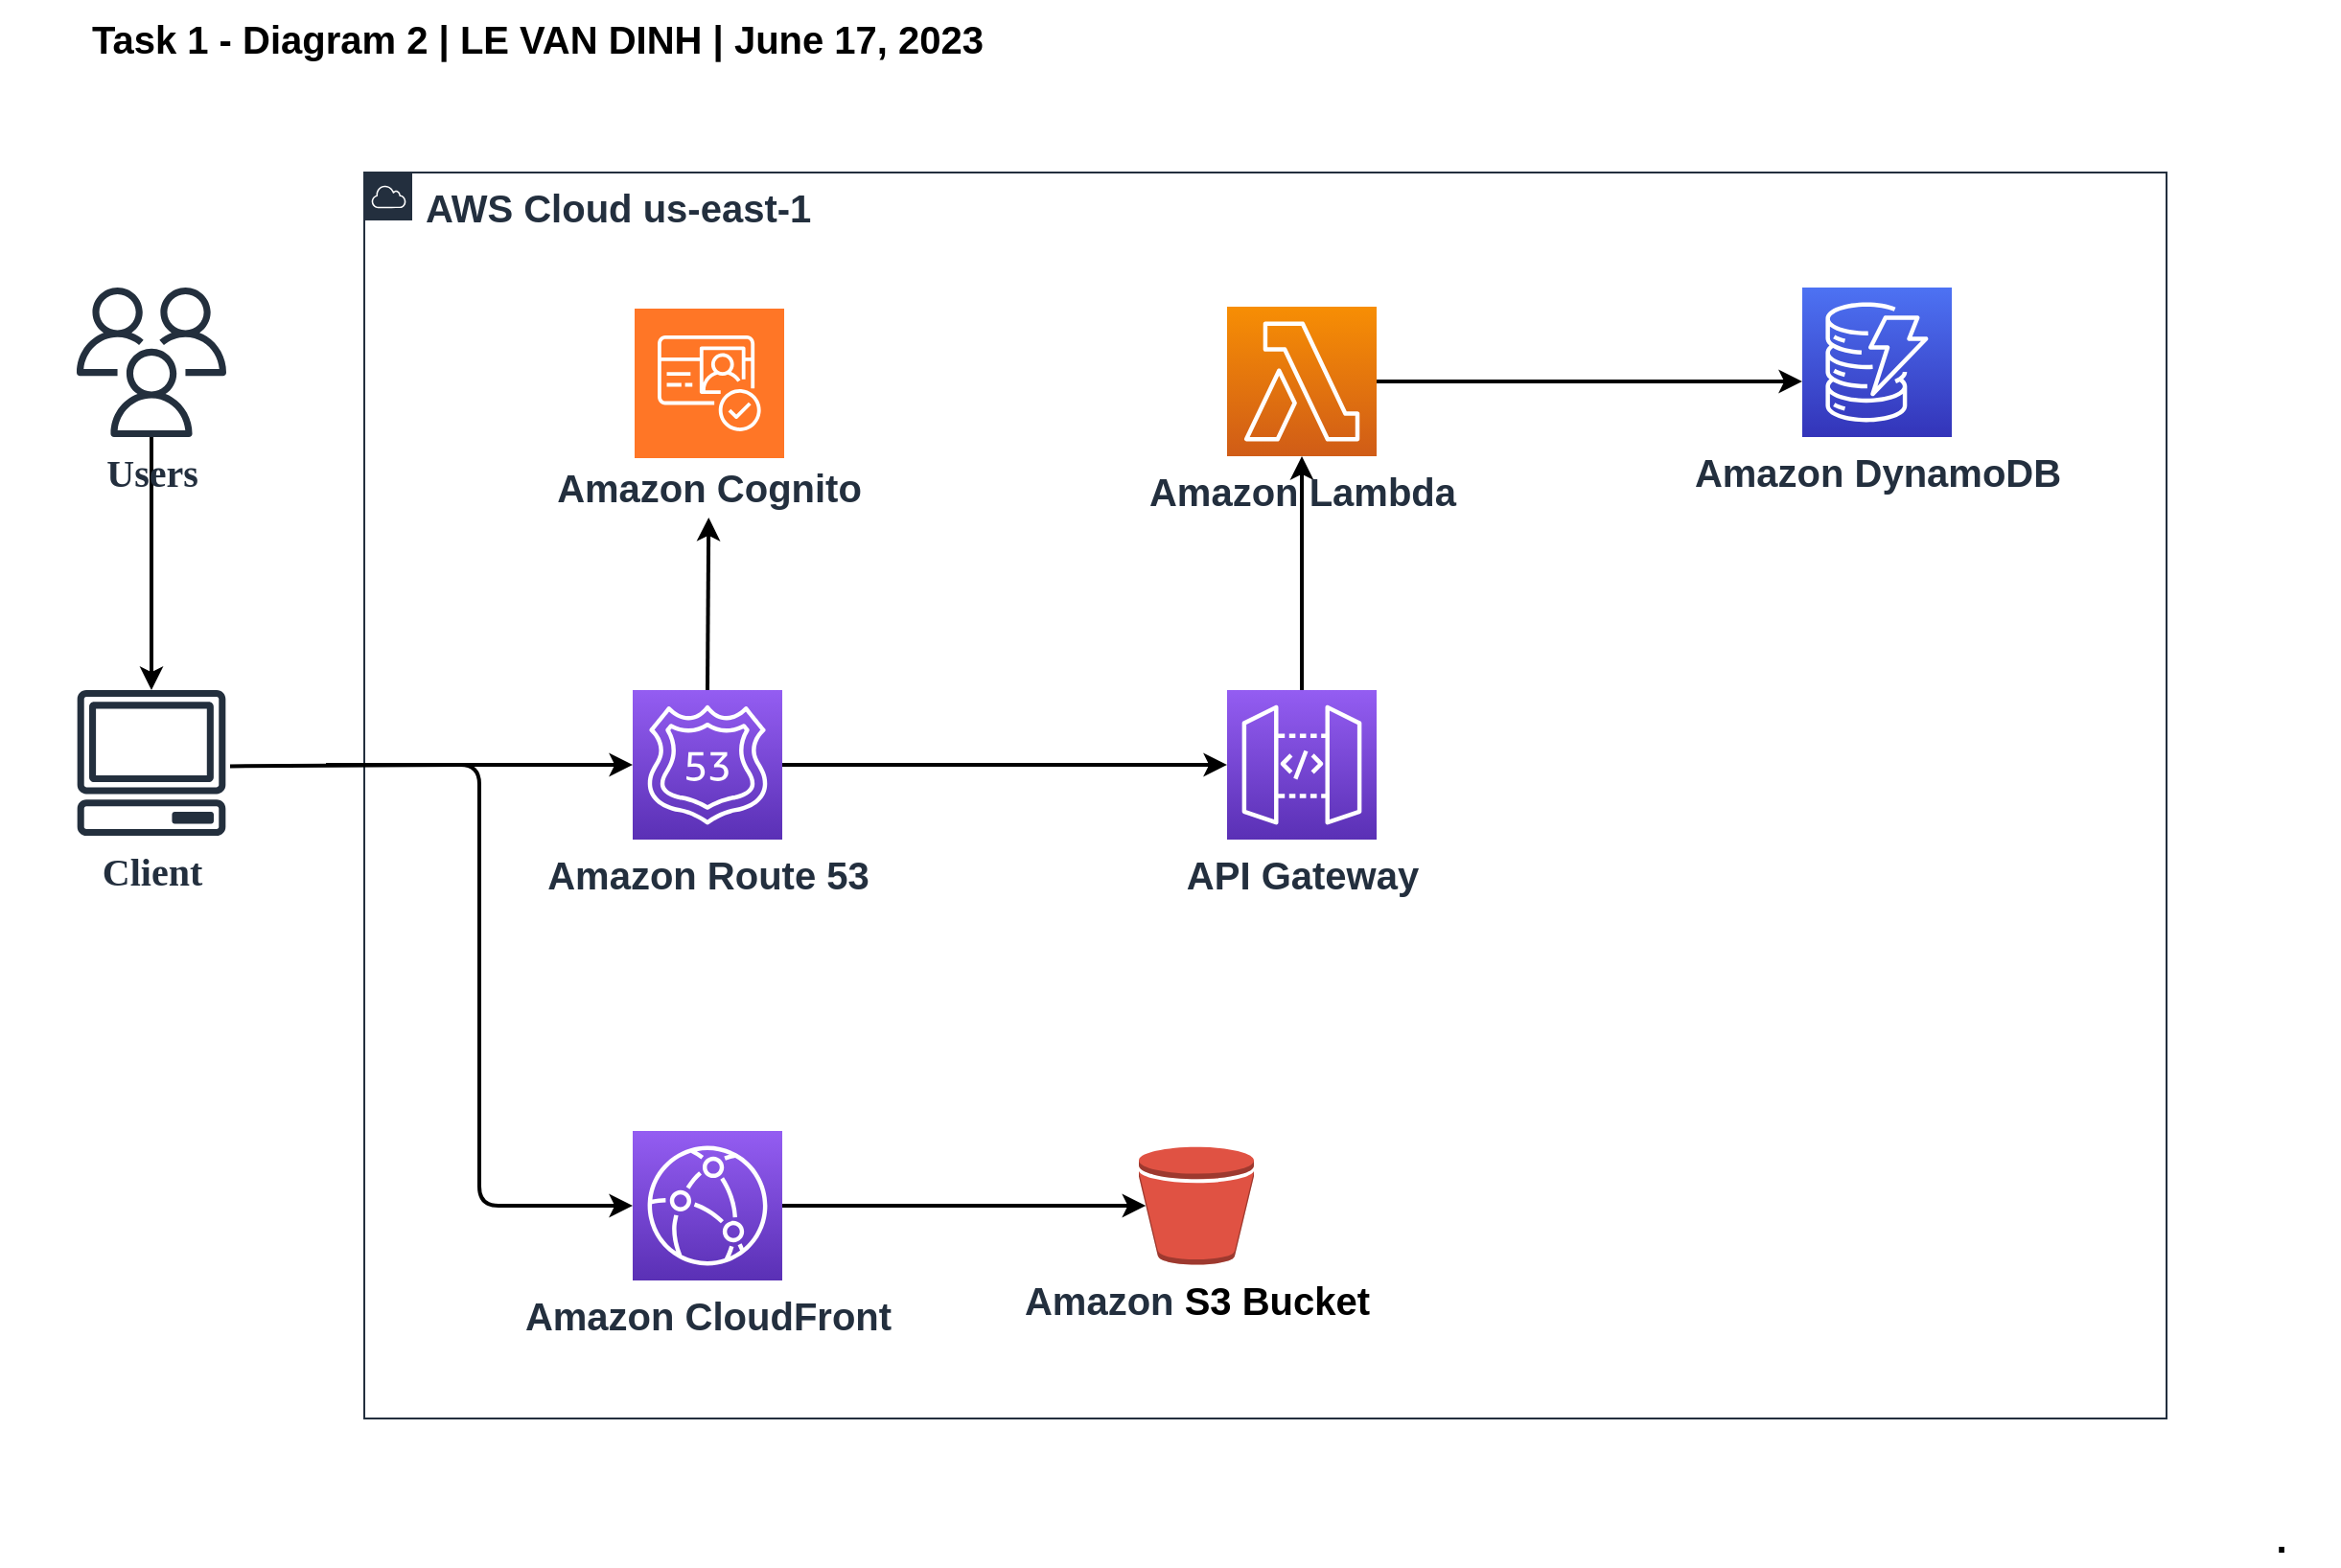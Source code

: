 <mxfile>
    <diagram id="lTPoVLofkMTHSxGaGjvk" name="Page-1">
        <mxGraphModel dx="1600" dy="1120" grid="1" gridSize="10" guides="1" tooltips="1" connect="1" arrows="1" fold="1" page="1" pageScale="1" pageWidth="1169" pageHeight="827" background="#ffffff" math="0" shadow="0">
            <root>
                <mxCell id="0"/>
                <mxCell id="1" parent="0"/>
                <mxCell id="10" value="AWS Cloud us-east-1" style="points=[[0,0],[0.25,0],[0.5,0],[0.75,0],[1,0],[1,0.25],[1,0.5],[1,0.75],[1,1],[0.75,1],[0.5,1],[0.25,1],[0,1],[0,0.75],[0,0.5],[0,0.25]];outlineConnect=0;gradientColor=none;html=1;whiteSpace=wrap;fontSize=20;fontStyle=1;container=1;pointerEvents=0;collapsible=0;recursiveResize=0;shape=mxgraph.aws4.group;grIcon=mxgraph.aws4.group_aws_cloud;strokeColor=#232F3E;fillColor=none;verticalAlign=top;align=left;spacingLeft=30;fontColor=#232F3E;dashed=0;" parent="1" vertex="1">
                    <mxGeometry x="190" y="130" width="940" height="650" as="geometry"/>
                </mxCell>
                <mxCell id="92" style="edgeStyle=none;html=1;entryX=0.06;entryY=0.5;entryDx=0;entryDy=0;entryPerimeter=0;fontSize=20;strokeWidth=2;fontStyle=1" parent="10" source="28" target="23" edge="1">
                    <mxGeometry relative="1" as="geometry"/>
                </mxCell>
                <mxCell id="28" value="Amazon&amp;nbsp;CloudFront" style="sketch=0;points=[[0,0,0],[0.25,0,0],[0.5,0,0],[0.75,0,0],[1,0,0],[0,1,0],[0.25,1,0],[0.5,1,0],[0.75,1,0],[1,1,0],[0,0.25,0],[0,0.5,0],[0,0.75,0],[1,0.25,0],[1,0.5,0],[1,0.75,0]];outlineConnect=0;fontColor=#232F3E;gradientColor=#945DF2;gradientDirection=north;fillColor=#5A30B5;strokeColor=#ffffff;dashed=0;verticalLabelPosition=bottom;verticalAlign=top;align=center;html=1;fontSize=20;fontStyle=1;aspect=fixed;shape=mxgraph.aws4.resourceIcon;resIcon=mxgraph.aws4.cloudfront;rounded=0;" parent="10" vertex="1">
                    <mxGeometry x="140" y="500.0" width="78" height="78" as="geometry"/>
                </mxCell>
                <mxCell id="23" value="&lt;span style=&quot;color: rgb(35, 47, 62);&quot;&gt;Amazon&amp;nbsp;&lt;/span&gt;S3 Bucket" style="outlineConnect=0;dashed=0;verticalLabelPosition=bottom;verticalAlign=top;align=center;html=1;shape=mxgraph.aws3.bucket;fillColor=#E05243;gradientColor=none;rounded=0;fontSize=20;fontStyle=1" parent="10" vertex="1">
                    <mxGeometry x="404" y="508.25" width="60" height="61.5" as="geometry"/>
                </mxCell>
                <mxCell id="89" style="edgeStyle=none;html=1;entryX=0;entryY=0.5;entryDx=0;entryDy=0;entryPerimeter=0;fontSize=20;strokeWidth=2;fontStyle=1" parent="10" source="83" target="84" edge="1">
                    <mxGeometry relative="1" as="geometry"/>
                </mxCell>
                <mxCell id="83" value="Amazon Route 53" style="sketch=0;points=[[0,0,0],[0.25,0,0],[0.5,0,0],[0.75,0,0],[1,0,0],[0,1,0],[0.25,1,0],[0.5,1,0],[0.75,1,0],[1,1,0],[0,0.25,0],[0,0.5,0],[0,0.75,0],[1,0.25,0],[1,0.5,0],[1,0.75,0]];outlineConnect=0;fontColor=#232F3E;gradientColor=#945DF2;gradientDirection=north;fillColor=#5A30B5;strokeColor=#ffffff;dashed=0;verticalLabelPosition=bottom;verticalAlign=top;align=center;html=1;fontSize=20;fontStyle=1;aspect=fixed;shape=mxgraph.aws4.resourceIcon;resIcon=mxgraph.aws4.route_53;" parent="10" vertex="1">
                    <mxGeometry x="140" y="270" width="78" height="78" as="geometry"/>
                </mxCell>
                <mxCell id="87" style="edgeStyle=none;html=1;fontSize=20;strokeWidth=2;exitX=0.5;exitY=0;exitDx=0;exitDy=0;exitPerimeter=0;fontStyle=1" parent="10" source="83" target="85" edge="1">
                    <mxGeometry relative="1" as="geometry"/>
                </mxCell>
                <mxCell id="90" style="edgeStyle=none;html=1;entryX=0.5;entryY=1;entryDx=0;entryDy=0;entryPerimeter=0;fontSize=20;strokeWidth=2;fontStyle=1" parent="10" source="84" target="86" edge="1">
                    <mxGeometry relative="1" as="geometry"/>
                </mxCell>
                <mxCell id="84" value="API Gateway" style="sketch=0;points=[[0,0,0],[0.25,0,0],[0.5,0,0],[0.75,0,0],[1,0,0],[0,1,0],[0.25,1,0],[0.5,1,0],[0.75,1,0],[1,1,0],[0,0.25,0],[0,0.5,0],[0,0.75,0],[1,0.25,0],[1,0.5,0],[1,0.75,0]];outlineConnect=0;fontColor=#232F3E;gradientColor=#945DF2;gradientDirection=north;fillColor=#5A30B5;strokeColor=#ffffff;dashed=0;verticalLabelPosition=bottom;verticalAlign=top;align=center;html=1;fontSize=20;fontStyle=1;aspect=fixed;shape=mxgraph.aws4.resourceIcon;resIcon=mxgraph.aws4.api_gateway;" parent="10" vertex="1">
                    <mxGeometry x="450" y="270" width="78" height="78" as="geometry"/>
                </mxCell>
                <mxCell id="85" value="&lt;span style=&quot;&quot;&gt;Amazon&amp;nbsp;&lt;/span&gt;Cognito" style="sketch=0;outlineConnect=0;fontColor=#232F3E;gradientColor=none;strokeColor=#ffffff;fillColor=#FF7626;dashed=0;verticalLabelPosition=middle;verticalAlign=bottom;align=center;html=1;whiteSpace=wrap;fontSize=20;fontStyle=1;spacing=3;shape=mxgraph.aws4.productIcon;prIcon=mxgraph.aws4.cognito;" parent="10" vertex="1">
                    <mxGeometry x="140" y="70" width="80" height="110" as="geometry"/>
                </mxCell>
                <mxCell id="91" style="edgeStyle=none;html=1;entryX=0;entryY=0.5;entryDx=0;entryDy=0;entryPerimeter=0;fontSize=20;strokeWidth=2;fontStyle=1" parent="10" source="86" edge="1">
                    <mxGeometry relative="1" as="geometry">
                        <mxPoint x="750" y="109.0" as="targetPoint"/>
                    </mxGeometry>
                </mxCell>
                <mxCell id="86" value="Amazon&amp;nbsp;Lambda" style="sketch=0;points=[[0,0,0],[0.25,0,0],[0.5,0,0],[0.75,0,0],[1,0,0],[0,1,0],[0.25,1,0],[0.5,1,0],[0.75,1,0],[1,1,0],[0,0.25,0],[0,0.5,0],[0,0.75,0],[1,0.25,0],[1,0.5,0],[1,0.75,0]];outlineConnect=0;fontColor=#232F3E;gradientColor=#F78E04;gradientDirection=north;fillColor=#D05C17;strokeColor=#ffffff;dashed=0;verticalLabelPosition=bottom;verticalAlign=top;align=center;html=1;fontSize=20;fontStyle=1;aspect=fixed;shape=mxgraph.aws4.resourceIcon;resIcon=mxgraph.aws4.lambda;" parent="10" vertex="1">
                    <mxGeometry x="450" y="70" width="78" height="78" as="geometry"/>
                </mxCell>
                <mxCell id="96" value="&lt;span style=&quot;font-size: 20px;&quot;&gt;Amazon DynamoDB&lt;/span&gt;" style="sketch=0;points=[[0,0,0],[0.25,0,0],[0.5,0,0],[0.75,0,0],[1,0,0],[0,1,0],[0.25,1,0],[0.5,1,0],[0.75,1,0],[1,1,0],[0,0.25,0],[0,0.5,0],[0,0.75,0],[1,0.25,0],[1,0.5,0],[1,0.75,0]];outlineConnect=0;fontColor=#232F3E;gradientColor=#4D72F3;gradientDirection=north;fillColor=#3334B9;strokeColor=#ffffff;dashed=0;verticalLabelPosition=bottom;verticalAlign=top;align=center;html=1;fontSize=12;fontStyle=1;aspect=fixed;shape=mxgraph.aws4.resourceIcon;resIcon=mxgraph.aws4.dynamodb;" vertex="1" parent="10">
                    <mxGeometry x="750" y="60" width="78" height="78" as="geometry"/>
                </mxCell>
                <mxCell id="80" value="Task 1 - Diagram 2 | LE VAN DINH | June 17, 2023" style="text;strokeColor=none;fillColor=none;html=1;fontSize=20;fontStyle=1;verticalAlign=middle;align=center;rounded=0;" parent="1" vertex="1">
                    <mxGeometry y="40" width="560" height="40" as="geometry"/>
                </mxCell>
                <mxCell id="88" style="edgeStyle=none;html=1;entryX=0;entryY=0.5;entryDx=0;entryDy=0;entryPerimeter=0;fontSize=20;strokeWidth=2;fontStyle=1" parent="1" target="83" edge="1">
                    <mxGeometry relative="1" as="geometry">
                        <mxPoint x="170" y="439" as="sourcePoint"/>
                    </mxGeometry>
                </mxCell>
                <mxCell id="93" style="edgeStyle=none;html=1;entryX=0;entryY=0.5;entryDx=0;entryDy=0;entryPerimeter=0;exitX=1;exitY=0.71;exitDx=0;exitDy=0;exitPerimeter=0;fontSize=20;strokeWidth=2;fontStyle=1" parent="1" target="28" edge="1">
                    <mxGeometry relative="1" as="geometry">
                        <mxPoint x="120" y="439.7" as="sourcePoint"/>
                        <Array as="points">
                            <mxPoint x="250" y="439"/>
                            <mxPoint x="250" y="669"/>
                        </Array>
                    </mxGeometry>
                </mxCell>
                <mxCell id="94" value="." style="text;html=1;strokeColor=none;fillColor=none;align=center;verticalAlign=middle;whiteSpace=wrap;rounded=0;fontSize=20;fontStyle=1" parent="1" vertex="1">
                    <mxGeometry x="1160" y="827" width="60" height="30" as="geometry"/>
                </mxCell>
                <mxCell id="97" value="Client" style="sketch=0;outlineConnect=0;fontColor=#232F3E;gradientColor=none;fillColor=#232F3D;strokeColor=none;dashed=0;verticalLabelPosition=bottom;verticalAlign=top;align=center;html=1;fontSize=20;fontStyle=1;aspect=fixed;pointerEvents=1;shape=mxgraph.aws4.client;fontFamily=Verdana;" vertex="1" parent="1">
                    <mxGeometry x="40" y="400" width="78" height="76" as="geometry"/>
                </mxCell>
                <mxCell id="99" style="edgeStyle=none;html=1;strokeWidth=2;fontStyle=1" edge="1" parent="1" source="98" target="97">
                    <mxGeometry relative="1" as="geometry"/>
                </mxCell>
                <mxCell id="98" value="Users" style="sketch=0;outlineConnect=0;fontColor=#232F3E;gradientColor=none;fillColor=#232F3D;strokeColor=none;dashed=0;verticalLabelPosition=bottom;verticalAlign=top;align=center;html=1;fontSize=20;fontStyle=1;aspect=fixed;pointerEvents=1;shape=mxgraph.aws4.users;fontFamily=Verdana;" vertex="1" parent="1">
                    <mxGeometry x="40" y="190" width="78" height="78" as="geometry"/>
                </mxCell>
            </root>
        </mxGraphModel>
    </diagram>
</mxfile>